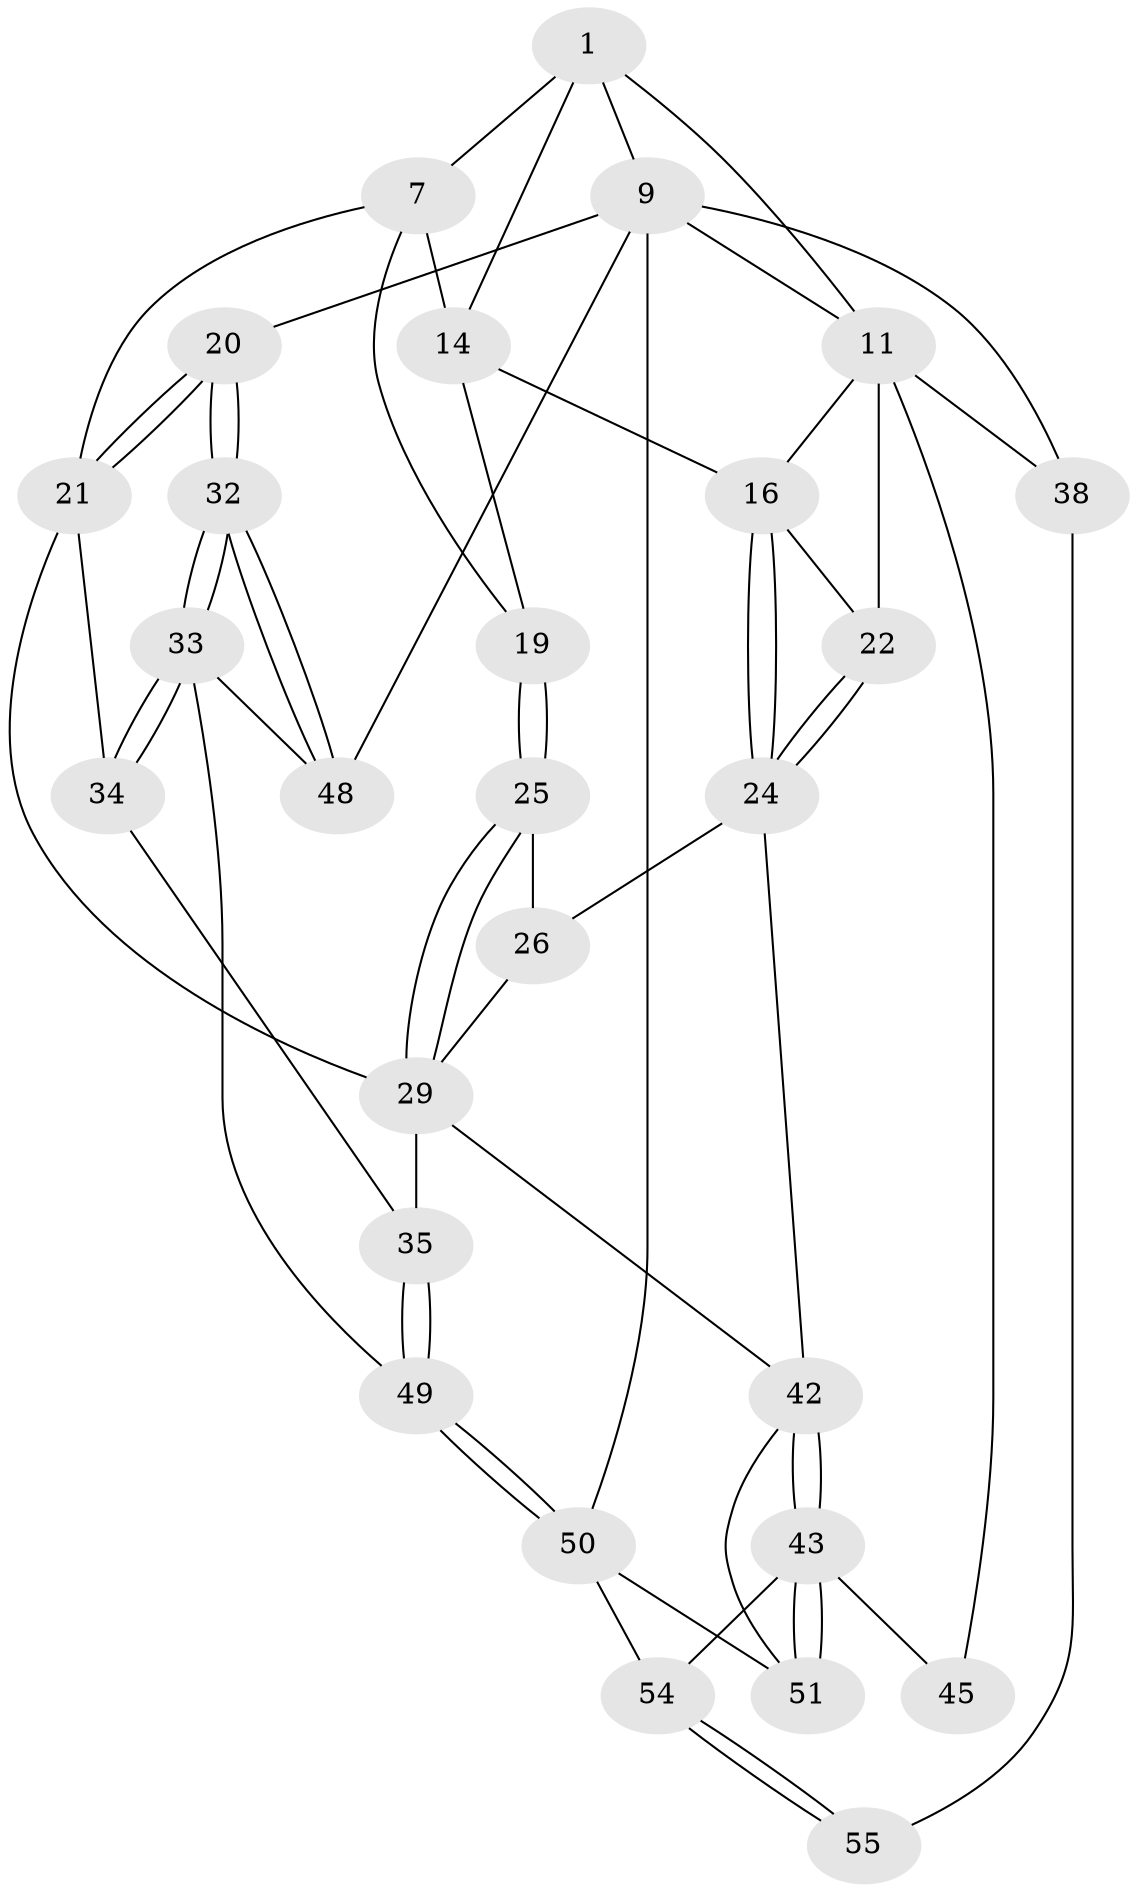 // original degree distribution, {3: 0.05357142857142857, 4: 0.23214285714285715, 5: 0.48214285714285715, 6: 0.23214285714285715}
// Generated by graph-tools (version 1.1) at 2025/16/03/09/25 04:16:49]
// undirected, 28 vertices, 64 edges
graph export_dot {
graph [start="1"]
  node [color=gray90,style=filled];
  1 [pos="+0.6762439818350393+0",super="+6+2"];
  7 [pos="+0.8183605609458481+0.1790212488886672",super="+8+18"];
  9 [pos="+1+0",super="+10+47"];
  11 [pos="+0.2922823273003091+0.3023505096577397",super="+12"];
  14 [pos="+0.55127433525539+0.2092364906188052",super="+15"];
  16 [pos="+0.3465465982616038+0.3230308295810913",super="+17"];
  19 [pos="+0.6350428608628211+0.34459328165695874"];
  20 [pos="+1+0.39161660494310546"];
  21 [pos="+0.97910145437438+0.3735877926409248",super="+28"];
  22 [pos="+0.29247979796790213+0.5898963704143175"];
  24 [pos="+0.4700665588017901+0.5211409522644187",super="+27"];
  25 [pos="+0.6250650349555011+0.39507298649723616"];
  26 [pos="+0.5888113528651522+0.45144429597742786",super="+31"];
  29 [pos="+0.8194373394011035+0.5045590711952894",super="+30"];
  32 [pos="+1+0.6893450892306349"];
  33 [pos="+0.9789446239423614+0.6873304583763779",super="+52"];
  34 [pos="+0.9227250417120512+0.6837885040687478"];
  35 [pos="+0.842962791812445+0.6909470196389071"];
  38 [pos="+0+0.793102646637152",super="+39+41"];
  42 [pos="+0.5342834379787058+0.666892118188969",super="+46"];
  43 [pos="+0.36405508420319965+0.8640163332519148",super="+44"];
  45 [pos="+0.2500255923976715+0.7578257397691527"];
  48 [pos="+1+1"];
  49 [pos="+0.824634207886841+0.8602227115195189"];
  50 [pos="+0.6923479417416291+0.8906819477612407",super="+56"];
  51 [pos="+0.6740577050906975+0.8657210860071838"];
  54 [pos="+0.33173402881510494+1"];
  55 [pos="+0+1"];
  1 -- 9 [weight=2];
  1 -- 7 [weight=2];
  1 -- 11;
  1 -- 14;
  7 -- 14;
  7 -- 19;
  7 -- 21;
  9 -- 20;
  9 -- 38 [weight=2];
  9 -- 48;
  9 -- 50;
  9 -- 11;
  11 -- 16;
  11 -- 38 [weight=2];
  11 -- 22;
  11 -- 45;
  14 -- 16;
  14 -- 19;
  16 -- 24;
  16 -- 24;
  16 -- 22;
  19 -- 25;
  19 -- 25;
  20 -- 21;
  20 -- 21;
  20 -- 32;
  20 -- 32;
  21 -- 34;
  21 -- 29;
  22 -- 24;
  22 -- 24;
  24 -- 26 [weight=2];
  24 -- 42;
  25 -- 26;
  25 -- 29;
  25 -- 29;
  26 -- 29;
  29 -- 35;
  29 -- 42;
  32 -- 33;
  32 -- 33;
  32 -- 48;
  32 -- 48;
  33 -- 34;
  33 -- 34;
  33 -- 48;
  33 -- 49;
  34 -- 35;
  35 -- 49;
  35 -- 49;
  38 -- 55 [weight=2];
  42 -- 43;
  42 -- 43;
  42 -- 51;
  43 -- 51;
  43 -- 51;
  43 -- 45;
  43 -- 54;
  49 -- 50;
  49 -- 50;
  50 -- 51;
  50 -- 54;
  54 -- 55;
  54 -- 55;
}
